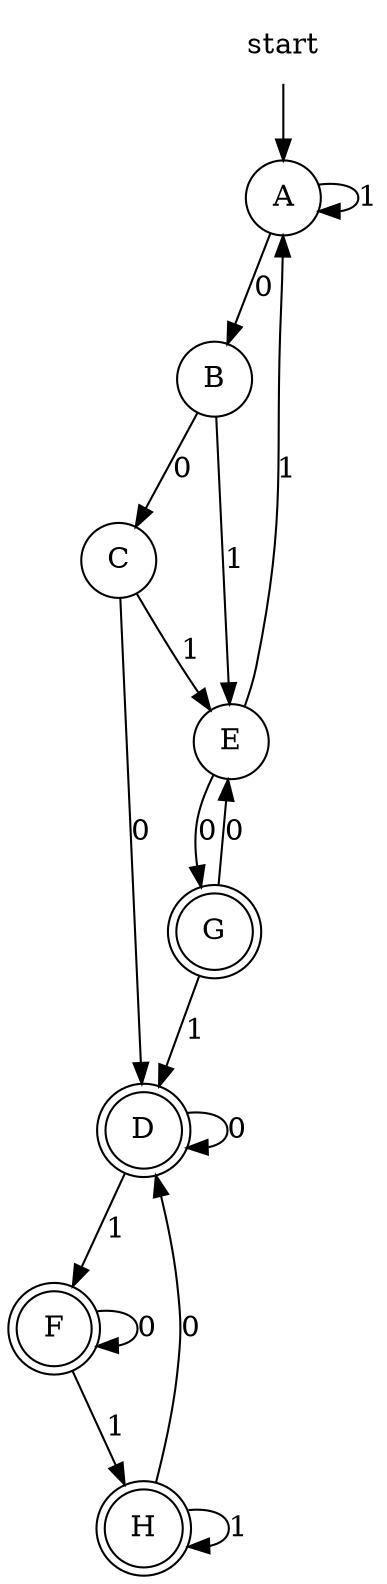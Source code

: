 digraph automaton {
    node [shape=none]; start;
    node [shape=doublecircle]; "D";
    node [shape=doublecircle]; "F";
    node [shape=doublecircle]; "G";
    node [shape=doublecircle]; "H";
    node [shape=circle];
    start -> "A";
    "A" -> "B" [label="0"];
    "A" -> "A" [label="1"];
    "B" -> "C" [label="0"];
    "B" -> "E" [label="1"];
    "C" -> "D" [label="0"];
    "C" -> "E" [label="1"];
    "D" -> "D" [label="0"];
    "D" -> "F" [label="1"];
    "E" -> "G" [label="0"];
    "E" -> "A" [label="1"];
    "F" -> "F" [label="0"];
    "F" -> "H" [label="1"];
    "G" -> "E" [label="0"];
    "G" -> "D" [label="1"];
    "H" -> "D" [label="0"];
    "H" -> "H" [label="1"];
}
